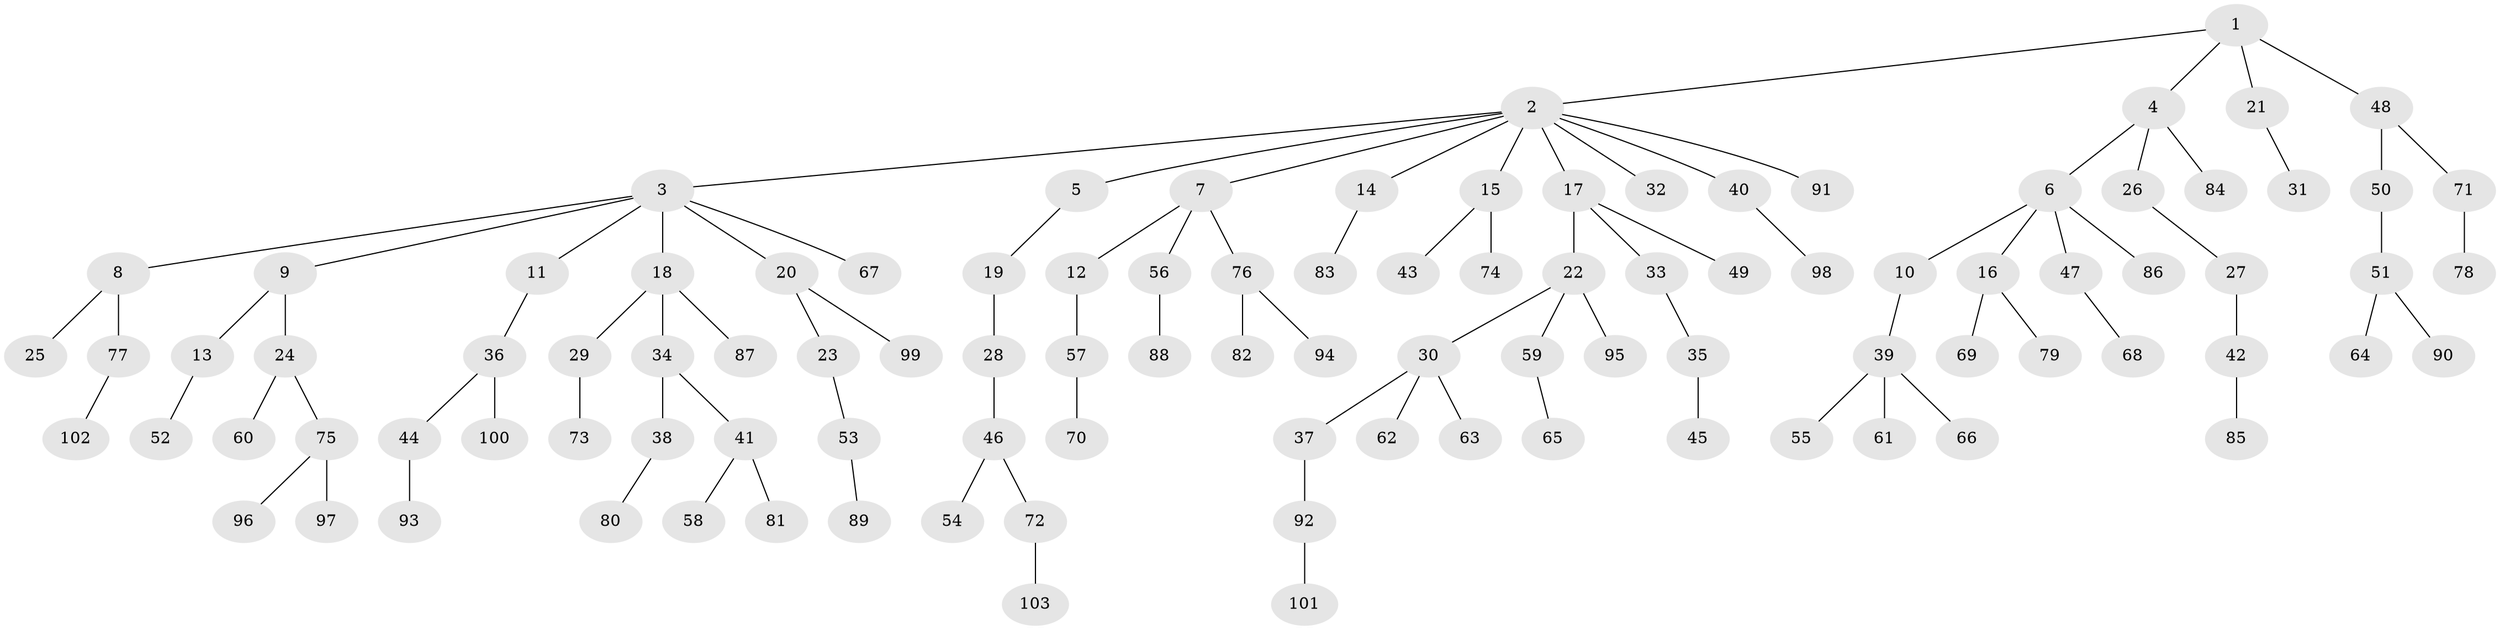 // coarse degree distribution, {4: 0.047619047619047616, 7: 0.023809523809523808, 5: 0.023809523809523808, 3: 0.09523809523809523, 2: 0.38095238095238093, 1: 0.42857142857142855}
// Generated by graph-tools (version 1.1) at 2025/51/03/04/25 22:51:46]
// undirected, 103 vertices, 102 edges
graph export_dot {
  node [color=gray90,style=filled];
  1;
  2;
  3;
  4;
  5;
  6;
  7;
  8;
  9;
  10;
  11;
  12;
  13;
  14;
  15;
  16;
  17;
  18;
  19;
  20;
  21;
  22;
  23;
  24;
  25;
  26;
  27;
  28;
  29;
  30;
  31;
  32;
  33;
  34;
  35;
  36;
  37;
  38;
  39;
  40;
  41;
  42;
  43;
  44;
  45;
  46;
  47;
  48;
  49;
  50;
  51;
  52;
  53;
  54;
  55;
  56;
  57;
  58;
  59;
  60;
  61;
  62;
  63;
  64;
  65;
  66;
  67;
  68;
  69;
  70;
  71;
  72;
  73;
  74;
  75;
  76;
  77;
  78;
  79;
  80;
  81;
  82;
  83;
  84;
  85;
  86;
  87;
  88;
  89;
  90;
  91;
  92;
  93;
  94;
  95;
  96;
  97;
  98;
  99;
  100;
  101;
  102;
  103;
  1 -- 2;
  1 -- 4;
  1 -- 21;
  1 -- 48;
  2 -- 3;
  2 -- 5;
  2 -- 7;
  2 -- 14;
  2 -- 15;
  2 -- 17;
  2 -- 32;
  2 -- 40;
  2 -- 91;
  3 -- 8;
  3 -- 9;
  3 -- 11;
  3 -- 18;
  3 -- 20;
  3 -- 67;
  4 -- 6;
  4 -- 26;
  4 -- 84;
  5 -- 19;
  6 -- 10;
  6 -- 16;
  6 -- 47;
  6 -- 86;
  7 -- 12;
  7 -- 56;
  7 -- 76;
  8 -- 25;
  8 -- 77;
  9 -- 13;
  9 -- 24;
  10 -- 39;
  11 -- 36;
  12 -- 57;
  13 -- 52;
  14 -- 83;
  15 -- 43;
  15 -- 74;
  16 -- 69;
  16 -- 79;
  17 -- 22;
  17 -- 33;
  17 -- 49;
  18 -- 29;
  18 -- 34;
  18 -- 87;
  19 -- 28;
  20 -- 23;
  20 -- 99;
  21 -- 31;
  22 -- 30;
  22 -- 59;
  22 -- 95;
  23 -- 53;
  24 -- 60;
  24 -- 75;
  26 -- 27;
  27 -- 42;
  28 -- 46;
  29 -- 73;
  30 -- 37;
  30 -- 62;
  30 -- 63;
  33 -- 35;
  34 -- 38;
  34 -- 41;
  35 -- 45;
  36 -- 44;
  36 -- 100;
  37 -- 92;
  38 -- 80;
  39 -- 55;
  39 -- 61;
  39 -- 66;
  40 -- 98;
  41 -- 58;
  41 -- 81;
  42 -- 85;
  44 -- 93;
  46 -- 54;
  46 -- 72;
  47 -- 68;
  48 -- 50;
  48 -- 71;
  50 -- 51;
  51 -- 64;
  51 -- 90;
  53 -- 89;
  56 -- 88;
  57 -- 70;
  59 -- 65;
  71 -- 78;
  72 -- 103;
  75 -- 96;
  75 -- 97;
  76 -- 82;
  76 -- 94;
  77 -- 102;
  92 -- 101;
}
